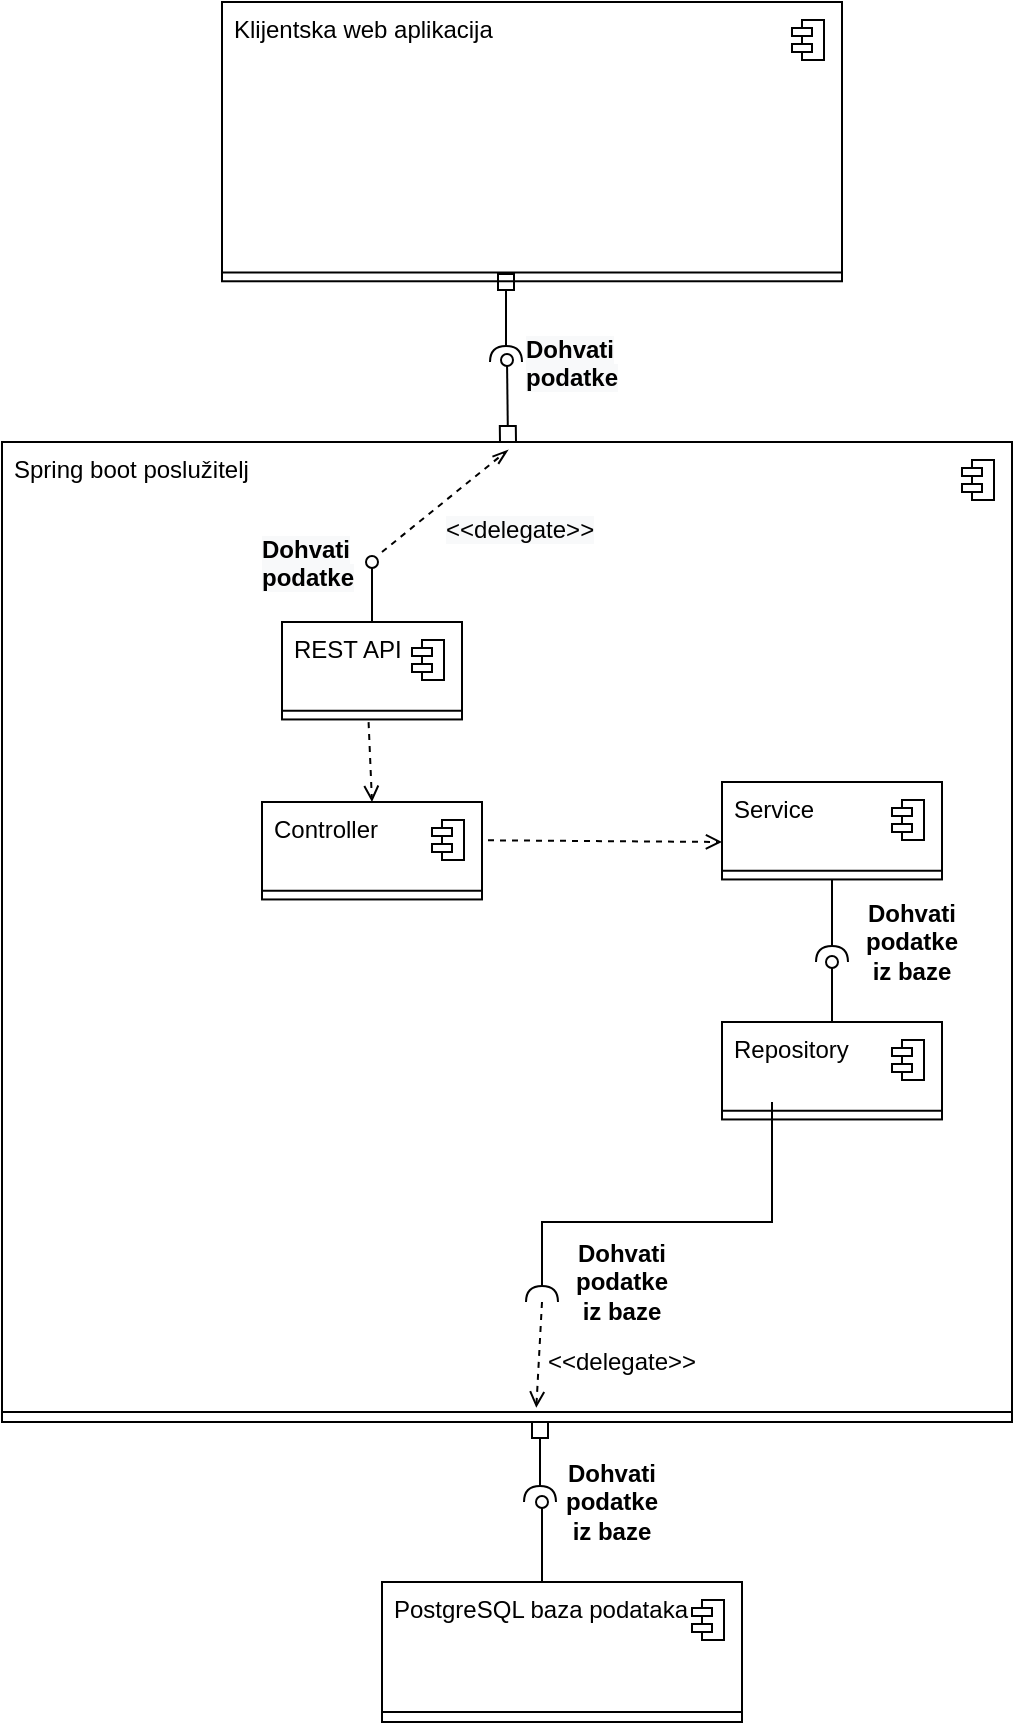 <mxfile version="13.9.9" type="device"><diagram id="kgpKYQtTHZ0yAKxKKP6v" name="Page-1"><mxGraphModel dx="1422" dy="822" grid="1" gridSize="10" guides="1" tooltips="1" connect="1" arrows="1" fold="1" page="1" pageScale="1" pageWidth="850" pageHeight="1100" math="0" shadow="0"><root><mxCell id="0"/><mxCell id="1" parent="0"/><mxCell id="QJO7xavs6kgAVNa3usLO-1" value="" style="fontStyle=1;align=center;verticalAlign=top;childLayout=stackLayout;horizontal=1;horizontalStack=0;resizeParent=1;resizeParentMax=0;resizeLast=0;marginBottom=0;" vertex="1" parent="1"><mxGeometry x="160" y="270" width="505" height="490" as="geometry"/></mxCell><mxCell id="QJO7xavs6kgAVNa3usLO-2" value="Spring boot poslužitelj" style="html=1;align=left;spacingLeft=4;verticalAlign=top;strokeColor=none;fillColor=none;" vertex="1" parent="QJO7xavs6kgAVNa3usLO-1"><mxGeometry width="505" height="480" as="geometry"/></mxCell><mxCell id="QJO7xavs6kgAVNa3usLO-3" value="" style="shape=module;jettyWidth=10;jettyHeight=4;" vertex="1" parent="QJO7xavs6kgAVNa3usLO-2"><mxGeometry x="1" width="16" height="20" relative="1" as="geometry"><mxPoint x="-25" y="9" as="offset"/></mxGeometry></mxCell><mxCell id="QJO7xavs6kgAVNa3usLO-59" value="&amp;lt;&amp;lt;delegate&amp;gt;&amp;gt;" style="text;html=1;strokeColor=none;fillColor=none;align=center;verticalAlign=middle;whiteSpace=wrap;rounded=0;" vertex="1" parent="QJO7xavs6kgAVNa3usLO-2"><mxGeometry x="290" y="450" width="40" height="20" as="geometry"/></mxCell><mxCell id="QJO7xavs6kgAVNa3usLO-60" value="&lt;b&gt;Dohvati podatke&lt;br&gt;iz baze&lt;br&gt;&lt;/b&gt;" style="text;html=1;strokeColor=none;fillColor=none;align=center;verticalAlign=middle;whiteSpace=wrap;rounded=0;" vertex="1" parent="QJO7xavs6kgAVNa3usLO-2"><mxGeometry x="275" y="410" width="70" height="20" as="geometry"/></mxCell><mxCell id="QJO7xavs6kgAVNa3usLO-50" value="" style="fontStyle=1;align=center;verticalAlign=top;childLayout=stackLayout;horizontal=1;horizontalStack=0;resizeParent=1;resizeParentMax=0;resizeLast=0;marginBottom=0;" vertex="1" parent="QJO7xavs6kgAVNa3usLO-2"><mxGeometry x="360" y="290" width="110" height="48.727" as="geometry"/></mxCell><mxCell id="QJO7xavs6kgAVNa3usLO-51" value="Repository" style="html=1;align=left;spacingLeft=4;verticalAlign=top;strokeColor=none;fillColor=none;" vertex="1" parent="QJO7xavs6kgAVNa3usLO-50"><mxGeometry width="110" height="40" as="geometry"/></mxCell><mxCell id="QJO7xavs6kgAVNa3usLO-52" value="" style="shape=module;jettyWidth=10;jettyHeight=4;" vertex="1" parent="QJO7xavs6kgAVNa3usLO-51"><mxGeometry x="1" width="16" height="20" relative="1" as="geometry"><mxPoint x="-25" y="9" as="offset"/></mxGeometry></mxCell><mxCell id="QJO7xavs6kgAVNa3usLO-53" value="" style="line;strokeWidth=1;fillColor=none;align=left;verticalAlign=middle;spacingTop=-1;spacingLeft=3;spacingRight=3;rotatable=0;labelPosition=right;points=[];portConstraint=eastwest;" vertex="1" parent="QJO7xavs6kgAVNa3usLO-50"><mxGeometry y="40" width="110" height="8.727" as="geometry"/></mxCell><mxCell id="QJO7xavs6kgAVNa3usLO-64" style="edgeStyle=orthogonalEdgeStyle;rounded=0;orthogonalLoop=1;jettySize=auto;html=1;startArrow=none;startFill=0;endArrow=halfCircle;endFill=0;strokeWidth=1;" edge="1" parent="QJO7xavs6kgAVNa3usLO-2" source="QJO7xavs6kgAVNa3usLO-47"><mxGeometry relative="1" as="geometry"><mxPoint x="415" y="260" as="targetPoint"/><Array as="points"/></mxGeometry></mxCell><mxCell id="QJO7xavs6kgAVNa3usLO-66" value="Dohvati podatke&lt;br&gt;iz baze" style="text;html=1;strokeColor=none;fillColor=none;align=center;verticalAlign=middle;whiteSpace=wrap;rounded=0;fontStyle=1" vertex="1" parent="QJO7xavs6kgAVNa3usLO-2"><mxGeometry x="420" y="240" width="70" height="20" as="geometry"/></mxCell><mxCell id="QJO7xavs6kgAVNa3usLO-67" style="rounded=0;orthogonalLoop=1;jettySize=auto;html=1;startArrow=none;startFill=0;endArrow=oval;endFill=0;strokeWidth=1;" edge="1" parent="QJO7xavs6kgAVNa3usLO-2" source="QJO7xavs6kgAVNa3usLO-29"><mxGeometry relative="1" as="geometry"><mxPoint x="185" y="60" as="targetPoint"/></mxGeometry></mxCell><mxCell id="QJO7xavs6kgAVNa3usLO-69" value="" style="endArrow=openThin;dashed=1;html=1;strokeWidth=1;endFill=0;" edge="1" parent="QJO7xavs6kgAVNa3usLO-2"><mxGeometry width="50" height="50" relative="1" as="geometry"><mxPoint x="190" y="55" as="sourcePoint"/><mxPoint x="253" y="4" as="targetPoint"/></mxGeometry></mxCell><mxCell id="QJO7xavs6kgAVNa3usLO-70" value="&lt;span style=&quot;color: rgb(0, 0, 0); font-family: helvetica; font-size: 12px; font-style: normal; font-weight: 400; letter-spacing: normal; text-align: center; text-indent: 0px; text-transform: none; word-spacing: 0px; background-color: rgb(248, 249, 250); display: inline; float: none;&quot;&gt;&amp;lt;&amp;lt;delegate&amp;gt;&amp;gt;&lt;/span&gt;" style="text;whiteSpace=wrap;html=1;" vertex="1" parent="QJO7xavs6kgAVNa3usLO-2"><mxGeometry x="220" y="30" width="100" height="30" as="geometry"/></mxCell><mxCell id="QJO7xavs6kgAVNa3usLO-72" style="edgeStyle=none;rounded=0;orthogonalLoop=1;jettySize=auto;html=1;entryX=0.5;entryY=0;entryDx=0;entryDy=0;startArrow=none;startFill=0;endArrow=open;endFill=0;strokeWidth=1;dashed=1;exitX=0.481;exitY=1.027;exitDx=0;exitDy=0;exitPerimeter=0;" edge="1" parent="QJO7xavs6kgAVNa3usLO-2" source="QJO7xavs6kgAVNa3usLO-28" target="QJO7xavs6kgAVNa3usLO-43"><mxGeometry relative="1" as="geometry"/></mxCell><mxCell id="QJO7xavs6kgAVNa3usLO-28" value="" style="fontStyle=1;align=center;verticalAlign=top;childLayout=stackLayout;horizontal=1;horizontalStack=0;resizeParent=1;resizeParentMax=0;resizeLast=0;marginBottom=0;" vertex="1" parent="QJO7xavs6kgAVNa3usLO-2"><mxGeometry x="140" y="90" width="90" height="48.727" as="geometry"/></mxCell><mxCell id="QJO7xavs6kgAVNa3usLO-29" value="REST API" style="html=1;align=left;spacingLeft=4;verticalAlign=top;strokeColor=none;fillColor=none;" vertex="1" parent="QJO7xavs6kgAVNa3usLO-28"><mxGeometry width="90" height="40" as="geometry"/></mxCell><mxCell id="QJO7xavs6kgAVNa3usLO-30" value="" style="shape=module;jettyWidth=10;jettyHeight=4;" vertex="1" parent="QJO7xavs6kgAVNa3usLO-29"><mxGeometry x="1" width="16" height="20" relative="1" as="geometry"><mxPoint x="-25" y="9" as="offset"/></mxGeometry></mxCell><mxCell id="QJO7xavs6kgAVNa3usLO-35" value="" style="line;strokeWidth=1;fillColor=none;align=left;verticalAlign=middle;spacingTop=-1;spacingLeft=3;spacingRight=3;rotatable=0;labelPosition=right;points=[];portConstraint=eastwest;" vertex="1" parent="QJO7xavs6kgAVNa3usLO-28"><mxGeometry y="40" width="90" height="8.727" as="geometry"/></mxCell><mxCell id="QJO7xavs6kgAVNa3usLO-75" value="&lt;span style=&quot;color: rgb(0, 0, 0); font-family: helvetica; font-size: 12px; font-style: normal; font-weight: 700; letter-spacing: normal; text-align: center; text-indent: 0px; text-transform: none; word-spacing: 0px; background-color: rgb(248, 249, 250); display: inline; float: none;&quot;&gt;Dohvati podatke&lt;/span&gt;" style="text;whiteSpace=wrap;html=1;" vertex="1" parent="QJO7xavs6kgAVNa3usLO-2"><mxGeometry x="128" y="40" width="50" height="30" as="geometry"/></mxCell><mxCell id="QJO7xavs6kgAVNa3usLO-77" style="edgeStyle=none;rounded=0;orthogonalLoop=1;jettySize=auto;html=1;entryX=0;entryY=0.75;entryDx=0;entryDy=0;dashed=1;startArrow=none;startFill=0;endArrow=open;endFill=0;strokeWidth=1;" edge="1" parent="QJO7xavs6kgAVNa3usLO-2" source="QJO7xavs6kgAVNa3usLO-44" target="QJO7xavs6kgAVNa3usLO-47"><mxGeometry relative="1" as="geometry"/></mxCell><mxCell id="QJO7xavs6kgAVNa3usLO-42" value="" style="fontStyle=1;align=center;verticalAlign=top;childLayout=stackLayout;horizontal=1;horizontalStack=0;resizeParent=1;resizeParentMax=0;resizeLast=0;marginBottom=0;" vertex="1" parent="QJO7xavs6kgAVNa3usLO-2"><mxGeometry x="130" y="180" width="110" height="48.727" as="geometry"/></mxCell><mxCell id="QJO7xavs6kgAVNa3usLO-43" value="Controller" style="html=1;align=left;spacingLeft=4;verticalAlign=top;strokeColor=none;fillColor=none;" vertex="1" parent="QJO7xavs6kgAVNa3usLO-42"><mxGeometry width="110" height="40" as="geometry"/></mxCell><mxCell id="QJO7xavs6kgAVNa3usLO-44" value="" style="shape=module;jettyWidth=10;jettyHeight=4;" vertex="1" parent="QJO7xavs6kgAVNa3usLO-43"><mxGeometry x="1" width="16" height="20" relative="1" as="geometry"><mxPoint x="-25" y="9" as="offset"/></mxGeometry></mxCell><mxCell id="QJO7xavs6kgAVNa3usLO-45" value="" style="line;strokeWidth=1;fillColor=none;align=left;verticalAlign=middle;spacingTop=-1;spacingLeft=3;spacingRight=3;rotatable=0;labelPosition=right;points=[];portConstraint=eastwest;" vertex="1" parent="QJO7xavs6kgAVNa3usLO-42"><mxGeometry y="40" width="110" height="8.727" as="geometry"/></mxCell><mxCell id="QJO7xavs6kgAVNa3usLO-46" value="" style="fontStyle=1;align=center;verticalAlign=top;childLayout=stackLayout;horizontal=1;horizontalStack=0;resizeParent=1;resizeParentMax=0;resizeLast=0;marginBottom=0;" vertex="1" parent="QJO7xavs6kgAVNa3usLO-2"><mxGeometry x="360" y="170" width="110" height="48.727" as="geometry"/></mxCell><mxCell id="QJO7xavs6kgAVNa3usLO-47" value="Service" style="html=1;align=left;spacingLeft=4;verticalAlign=top;strokeColor=none;fillColor=none;" vertex="1" parent="QJO7xavs6kgAVNa3usLO-46"><mxGeometry width="110" height="40" as="geometry"/></mxCell><mxCell id="QJO7xavs6kgAVNa3usLO-48" value="" style="shape=module;jettyWidth=10;jettyHeight=4;" vertex="1" parent="QJO7xavs6kgAVNa3usLO-47"><mxGeometry x="1" width="16" height="20" relative="1" as="geometry"><mxPoint x="-25" y="9" as="offset"/></mxGeometry></mxCell><mxCell id="QJO7xavs6kgAVNa3usLO-49" value="" style="line;strokeWidth=1;fillColor=none;align=left;verticalAlign=middle;spacingTop=-1;spacingLeft=3;spacingRight=3;rotatable=0;labelPosition=right;points=[];portConstraint=eastwest;" vertex="1" parent="QJO7xavs6kgAVNa3usLO-46"><mxGeometry y="40" width="110" height="8.727" as="geometry"/></mxCell><mxCell id="QJO7xavs6kgAVNa3usLO-4" value="" style="line;strokeWidth=1;fillColor=none;align=left;verticalAlign=middle;spacingTop=-1;spacingLeft=3;spacingRight=3;rotatable=0;labelPosition=right;points=[];portConstraint=eastwest;" vertex="1" parent="QJO7xavs6kgAVNa3usLO-1"><mxGeometry y="480" width="505" height="10" as="geometry"/></mxCell><mxCell id="QJO7xavs6kgAVNa3usLO-58" value="" style="endArrow=open;dashed=1;html=1;strokeWidth=1;entryX=0.529;entryY=1.006;entryDx=0;entryDy=0;entryPerimeter=0;endFill=0;" edge="1" parent="QJO7xavs6kgAVNa3usLO-1" target="QJO7xavs6kgAVNa3usLO-2"><mxGeometry width="50" height="50" relative="1" as="geometry"><mxPoint x="270" y="430" as="sourcePoint"/><mxPoint x="260" y="490" as="targetPoint"/></mxGeometry></mxCell><mxCell id="QJO7xavs6kgAVNa3usLO-16" value="" style="fontStyle=1;align=center;verticalAlign=top;childLayout=stackLayout;horizontal=1;horizontalStack=0;resizeParent=1;resizeParentMax=0;resizeLast=0;marginBottom=0;" vertex="1" parent="1"><mxGeometry x="350" y="840" width="180" height="70" as="geometry"/></mxCell><mxCell id="QJO7xavs6kgAVNa3usLO-17" value="PostgreSQL baza podataka" style="html=1;align=left;spacingLeft=4;verticalAlign=top;strokeColor=none;fillColor=none;" vertex="1" parent="QJO7xavs6kgAVNa3usLO-16"><mxGeometry width="180" height="60" as="geometry"/></mxCell><mxCell id="QJO7xavs6kgAVNa3usLO-18" value="" style="shape=module;jettyWidth=10;jettyHeight=4;" vertex="1" parent="QJO7xavs6kgAVNa3usLO-17"><mxGeometry x="1" width="16" height="20" relative="1" as="geometry"><mxPoint x="-25" y="9" as="offset"/></mxGeometry></mxCell><mxCell id="QJO7xavs6kgAVNa3usLO-19" value="" style="line;strokeWidth=1;fillColor=none;align=left;verticalAlign=middle;spacingTop=-1;spacingLeft=3;spacingRight=3;rotatable=0;labelPosition=right;points=[];portConstraint=eastwest;" vertex="1" parent="QJO7xavs6kgAVNa3usLO-16"><mxGeometry y="60" width="180" height="10" as="geometry"/></mxCell><mxCell id="QJO7xavs6kgAVNa3usLO-36" value="" style="fontStyle=1;align=center;verticalAlign=top;childLayout=stackLayout;horizontal=1;horizontalStack=0;resizeParent=1;resizeParentMax=0;resizeLast=0;marginBottom=0;" vertex="1" parent="1"><mxGeometry x="270" y="50" width="310" height="139.636" as="geometry"/></mxCell><mxCell id="QJO7xavs6kgAVNa3usLO-37" value="Klijentska web aplikacija" style="html=1;align=left;spacingLeft=4;verticalAlign=top;strokeColor=none;fillColor=none;" vertex="1" parent="QJO7xavs6kgAVNa3usLO-36"><mxGeometry width="310" height="130.909" as="geometry"/></mxCell><mxCell id="QJO7xavs6kgAVNa3usLO-38" value="" style="shape=module;jettyWidth=10;jettyHeight=4;" vertex="1" parent="QJO7xavs6kgAVNa3usLO-37"><mxGeometry x="1" width="16" height="20" relative="1" as="geometry"><mxPoint x="-25" y="9" as="offset"/></mxGeometry></mxCell><mxCell id="QJO7xavs6kgAVNa3usLO-39" value="" style="line;strokeWidth=1;fillColor=none;align=left;verticalAlign=middle;spacingTop=-1;spacingLeft=3;spacingRight=3;rotatable=0;labelPosition=right;points=[];portConstraint=eastwest;" vertex="1" parent="QJO7xavs6kgAVNa3usLO-36"><mxGeometry y="130.909" width="310" height="8.727" as="geometry"/></mxCell><mxCell id="QJO7xavs6kgAVNa3usLO-54" style="edgeStyle=orthogonalEdgeStyle;rounded=0;orthogonalLoop=1;jettySize=auto;html=1;endArrow=oval;endFill=0;strokeWidth=1;" edge="1" parent="1"><mxGeometry relative="1" as="geometry"><mxPoint x="430" y="800" as="targetPoint"/><mxPoint x="430" y="840" as="sourcePoint"/><Array as="points"><mxPoint x="430" y="840"/></Array></mxGeometry></mxCell><mxCell id="QJO7xavs6kgAVNa3usLO-55" style="edgeStyle=orthogonalEdgeStyle;rounded=0;orthogonalLoop=1;jettySize=auto;html=1;endArrow=halfCircle;endFill=0;strokeWidth=1;startArrow=box;startFill=0;" edge="1" parent="1"><mxGeometry relative="1" as="geometry"><mxPoint x="429" y="800" as="targetPoint"/><mxPoint x="429" y="760" as="sourcePoint"/><Array as="points"><mxPoint x="429" y="760"/><mxPoint x="429" y="760"/></Array></mxGeometry></mxCell><mxCell id="QJO7xavs6kgAVNa3usLO-56" style="edgeStyle=orthogonalEdgeStyle;rounded=0;orthogonalLoop=1;jettySize=auto;html=1;startArrow=none;startFill=0;endArrow=halfCircle;endFill=0;strokeWidth=1;" edge="1" parent="1" source="QJO7xavs6kgAVNa3usLO-51"><mxGeometry relative="1" as="geometry"><mxPoint x="430" y="700" as="targetPoint"/><Array as="points"><mxPoint x="545" y="660"/><mxPoint x="430" y="660"/></Array></mxGeometry></mxCell><mxCell id="QJO7xavs6kgAVNa3usLO-62" value="&lt;b&gt;Dohvati podatke&lt;br&gt;iz baze&lt;br&gt;&lt;/b&gt;" style="text;html=1;strokeColor=none;fillColor=none;align=center;verticalAlign=middle;whiteSpace=wrap;rounded=0;" vertex="1" parent="1"><mxGeometry x="430" y="790" width="70" height="20" as="geometry"/></mxCell><mxCell id="QJO7xavs6kgAVNa3usLO-65" style="edgeStyle=orthogonalEdgeStyle;rounded=0;orthogonalLoop=1;jettySize=auto;html=1;startArrow=none;startFill=0;endArrow=oval;endFill=0;strokeWidth=1;" edge="1" parent="1" source="QJO7xavs6kgAVNa3usLO-51"><mxGeometry relative="1" as="geometry"><mxPoint x="575" y="530" as="targetPoint"/><Array as="points"><mxPoint x="575" y="540"/></Array></mxGeometry></mxCell><mxCell id="QJO7xavs6kgAVNa3usLO-71" style="edgeStyle=none;rounded=0;orthogonalLoop=1;jettySize=auto;html=1;startArrow=box;startFill=0;endArrow=halfCircle;endFill=0;strokeWidth=1;" edge="1" parent="1"><mxGeometry relative="1" as="geometry"><mxPoint x="412" y="230" as="targetPoint"/><mxPoint x="412" y="186" as="sourcePoint"/></mxGeometry></mxCell><mxCell id="QJO7xavs6kgAVNa3usLO-68" style="edgeStyle=none;orthogonalLoop=1;jettySize=auto;html=1;startArrow=box;startFill=0;endArrow=oval;endFill=0;strokeWidth=1;rounded=0;" edge="1" parent="1"><mxGeometry relative="1" as="geometry"><mxPoint x="412.5" y="229" as="targetPoint"/><mxPoint x="413" y="270" as="sourcePoint"/></mxGeometry></mxCell><mxCell id="QJO7xavs6kgAVNa3usLO-74" value="&lt;span style=&quot;color: rgb(0, 0, 0); font-family: helvetica; font-size: 12px; font-style: normal; font-weight: 700; letter-spacing: normal; text-align: center; text-indent: 0px; text-transform: none; word-spacing: 0px; background-color: rgb(248, 249, 250); display: inline; float: none;&quot;&gt;Dohvati podatke&lt;/span&gt;" style="text;whiteSpace=wrap;html=1;" vertex="1" parent="1"><mxGeometry x="420" y="210" width="60" height="30" as="geometry"/></mxCell></root></mxGraphModel></diagram></mxfile>